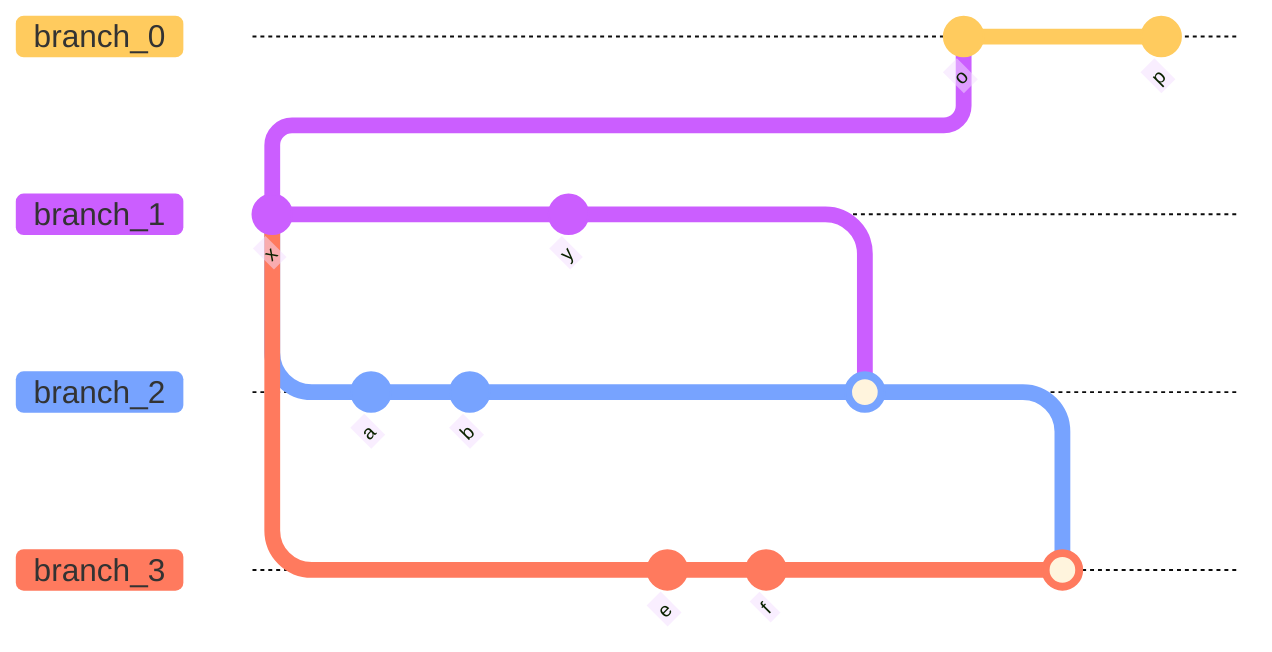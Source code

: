 %%{init: { 'logLevel': 'debug', 'theme': 'base', 'gitGraph': {'showBranches': true, 'showCommitLabel':true, 'mainBranchName': 'branch_1', 'mainBranchOrder': 1}} }%%
gitGraph
     commit id:"x"
     branch branch_0 order: 0
     branch branch_2 order: 2
     branch branch_3 order: 3
     checkout branch_2
     commit id:"a"
     commit id:"b"
     checkout branch_1
     commit id:"y"
     checkout branch_3
     commit id:"e"
     commit id:"f"
     checkout branch_2
     merge branch_1
     checkout branch_0
     commit id:"o"
     checkout branch_3
     merge branch_2
     checkout branch_0
     commit id:"p"
